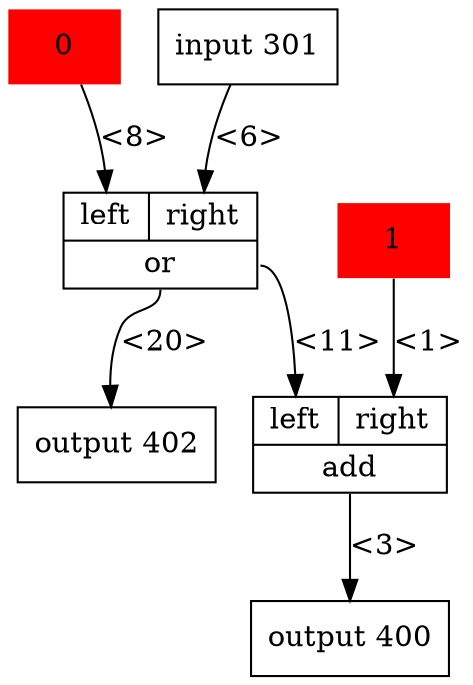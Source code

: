 digraph packetarc {
node [shape=record];
in_301 [label="input 301"];
c_200 [label="1" shape=plaintext color="red" style="filled"];
c_201 [label="0" shape=plaintext color="red" style="filled"];
opor_101 [label="{{<left> left | <right> right} | <out> or}" debug="25454 1"];
opadd_102 [label="{{<left> left | <right> right} | <out> add}" debug="25454 1"];
out_400 [label="output 400"];
out_402 [label="output 402"];


opadd_102:out 	-> 		out_400				[label="<3>"];
opor_101:out 	-> 		opadd_102:left		[label="<11>"];
opor_101:out 	->		out_402				[label="<20>"];
in_301 			->		opor_101:right		[label="<6>"];
c_200 			->		opadd_102:right		[label="<1>"];
c_201 			->		opor_101:left		[label="<8>"];
}
